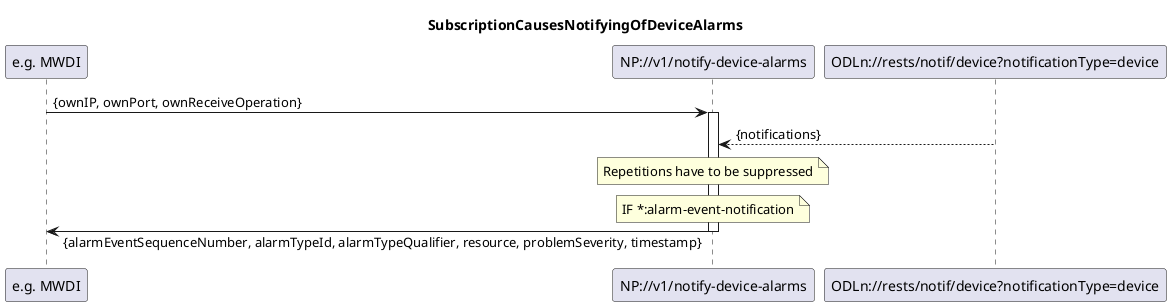 @startuml is020_NotifyingOfDeviceAlarms
skinparam responseMessageBelowArrow true

title SubscriptionCausesNotifyingOfDeviceAlarms

participant "e.g. MWDI" as Subscriber
participant "NP://v1/notify-device-alarms" as NP_notifyAlarms
participant "ODLn://rests/notif/device?notificationType=device" as Device

Subscriber -> NP_notifyAlarms: {ownIP, ownPort, ownReceiveOperation}
activate NP_notifyAlarms

Device --> NP_notifyAlarms: {notifications}

note over NP_notifyAlarms
Repetitions have to be suppressed
end note

note over NP_notifyAlarms
IF *:alarm-event-notification
end note

Subscriber <- NP_notifyAlarms: {alarmEventSequenceNumber, alarmTypeId, alarmTypeQualifier, resource, problemSeverity, timestamp}

deactivate NP_notifyAlarms

@enduml
